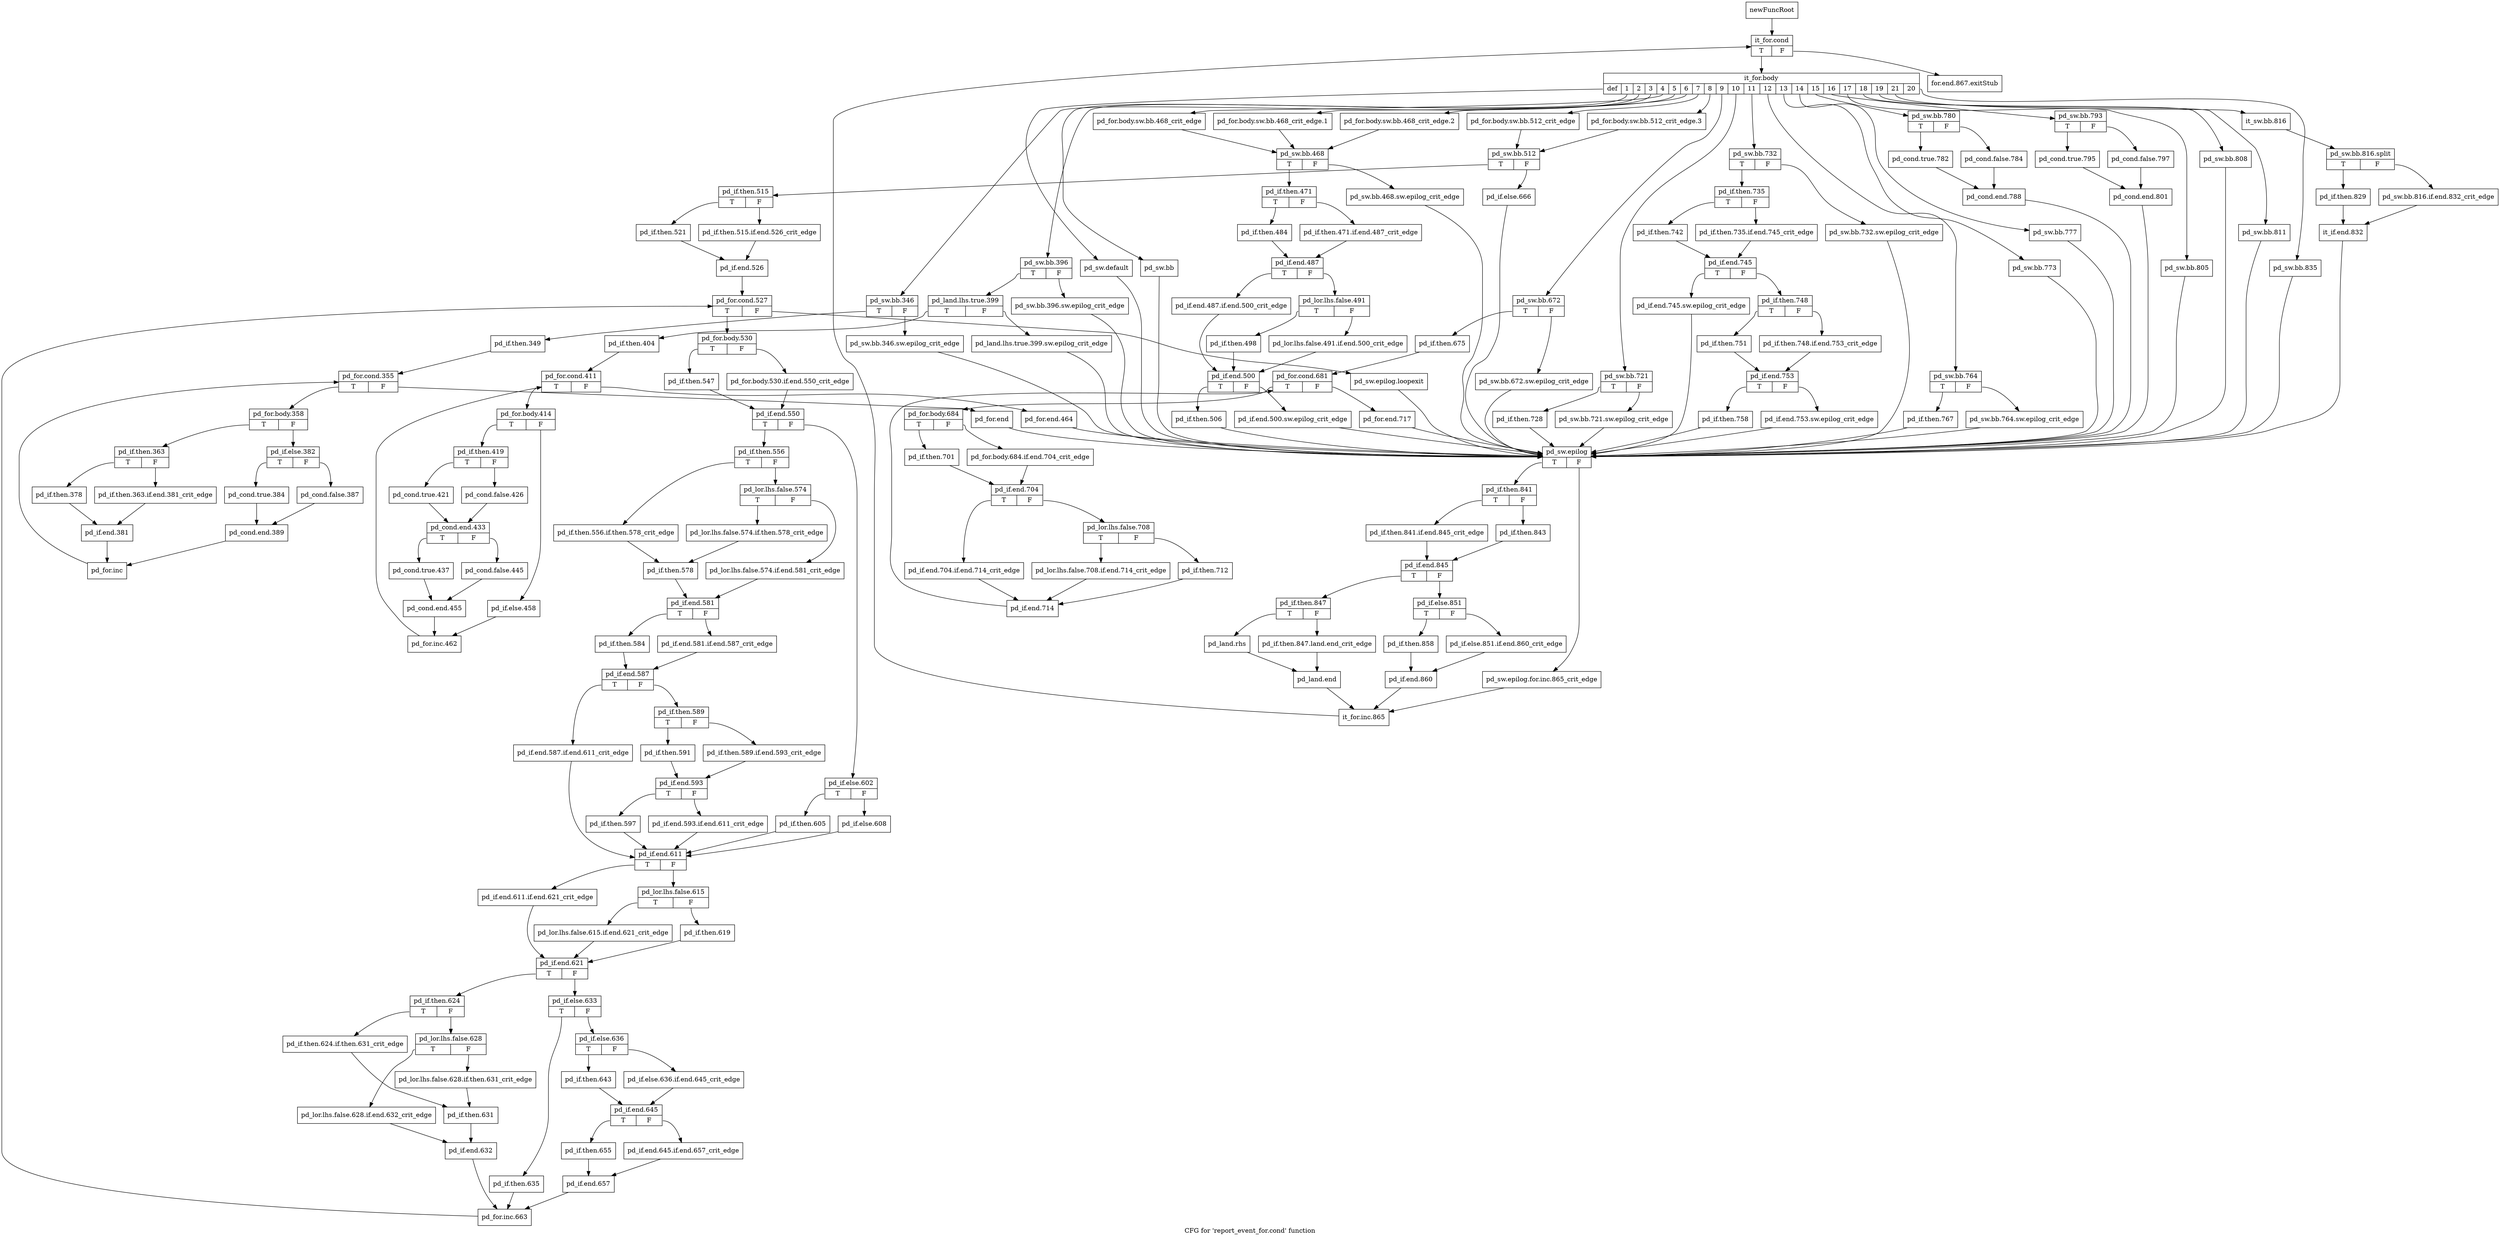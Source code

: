 digraph "CFG for 'report_event_for.cond' function" {
	label="CFG for 'report_event_for.cond' function";

	Node0x5974de0 [shape=record,label="{newFuncRoot}"];
	Node0x5974de0 -> Node0x5974e80;
	Node0x5974e30 [shape=record,label="{for.end.867.exitStub}"];
	Node0x5974e80 [shape=record,label="{it_for.cond|{<s0>T|<s1>F}}"];
	Node0x5974e80:s0 -> Node0x5974ed0;
	Node0x5974e80:s1 -> Node0x5974e30;
	Node0x5974ed0 [shape=record,label="{it_for.body|{<s0>def|<s1>1|<s2>2|<s3>3|<s4>4|<s5>5|<s6>6|<s7>7|<s8>8|<s9>9|<s10>10|<s11>11|<s12>12|<s13>13|<s14>14|<s15>15|<s16>16|<s17>17|<s18>18|<s19>19|<s20>21|<s21>20}}"];
	Node0x5974ed0:s0 -> Node0x5978030;
	Node0x5974ed0:s1 -> Node0x5977fe0;
	Node0x5974ed0:s2 -> Node0x5977b30;
	Node0x5974ed0:s3 -> Node0x59775e0;
	Node0x5974ed0:s4 -> Node0x5977180;
	Node0x5974ed0:s5 -> Node0x5977130;
	Node0x5974ed0:s6 -> Node0x59770e0;
	Node0x5974ed0:s7 -> Node0x5975f60;
	Node0x5974ed0:s8 -> Node0x5975f10;
	Node0x5974ed0:s9 -> Node0x5975ab0;
	Node0x5974ed0:s10 -> Node0x59759c0;
	Node0x5974ed0:s11 -> Node0x59755b0;
	Node0x5974ed0:s12 -> Node0x59754c0;
	Node0x5974ed0:s13 -> Node0x5975470;
	Node0x5974ed0:s14 -> Node0x5975420;
	Node0x5974ed0:s15 -> Node0x59752e0;
	Node0x5974ed0:s16 -> Node0x59751a0;
	Node0x5974ed0:s17 -> Node0x5975150;
	Node0x5974ed0:s18 -> Node0x5975100;
	Node0x5974ed0:s19 -> Node0x59750b0;
	Node0x5974ed0:s20 -> Node0x5974f70;
	Node0x5974ed0:s21 -> Node0x5974f20;
	Node0x5974f20 [shape=record,label="{pd_sw.bb.835}"];
	Node0x5974f20 -> Node0x5978080;
	Node0x5974f70 [shape=record,label="{it_sw.bb.816}"];
	Node0x5974f70 -> Node0x64f43a0;
	Node0x64f43a0 [shape=record,label="{pd_sw.bb.816.split|{<s0>T|<s1>F}}"];
	Node0x64f43a0:s0 -> Node0x5975010;
	Node0x64f43a0:s1 -> Node0x5974fc0;
	Node0x5974fc0 [shape=record,label="{pd_sw.bb.816.if.end.832_crit_edge}"];
	Node0x5974fc0 -> Node0x5975060;
	Node0x5975010 [shape=record,label="{pd_if.then.829}"];
	Node0x5975010 -> Node0x5975060;
	Node0x5975060 [shape=record,label="{it_if.end.832}"];
	Node0x5975060 -> Node0x5978080;
	Node0x59750b0 [shape=record,label="{pd_sw.bb.811}"];
	Node0x59750b0 -> Node0x5978080;
	Node0x5975100 [shape=record,label="{pd_sw.bb.808}"];
	Node0x5975100 -> Node0x5978080;
	Node0x5975150 [shape=record,label="{pd_sw.bb.805}"];
	Node0x5975150 -> Node0x5978080;
	Node0x59751a0 [shape=record,label="{pd_sw.bb.793|{<s0>T|<s1>F}}"];
	Node0x59751a0:s0 -> Node0x5975240;
	Node0x59751a0:s1 -> Node0x59751f0;
	Node0x59751f0 [shape=record,label="{pd_cond.false.797}"];
	Node0x59751f0 -> Node0x5975290;
	Node0x5975240 [shape=record,label="{pd_cond.true.795}"];
	Node0x5975240 -> Node0x5975290;
	Node0x5975290 [shape=record,label="{pd_cond.end.801}"];
	Node0x5975290 -> Node0x5978080;
	Node0x59752e0 [shape=record,label="{pd_sw.bb.780|{<s0>T|<s1>F}}"];
	Node0x59752e0:s0 -> Node0x5975380;
	Node0x59752e0:s1 -> Node0x5975330;
	Node0x5975330 [shape=record,label="{pd_cond.false.784}"];
	Node0x5975330 -> Node0x59753d0;
	Node0x5975380 [shape=record,label="{pd_cond.true.782}"];
	Node0x5975380 -> Node0x59753d0;
	Node0x59753d0 [shape=record,label="{pd_cond.end.788}"];
	Node0x59753d0 -> Node0x5978080;
	Node0x5975420 [shape=record,label="{pd_sw.bb.777}"];
	Node0x5975420 -> Node0x5978080;
	Node0x5975470 [shape=record,label="{pd_sw.bb.773}"];
	Node0x5975470 -> Node0x5978080;
	Node0x59754c0 [shape=record,label="{pd_sw.bb.764|{<s0>T|<s1>F}}"];
	Node0x59754c0:s0 -> Node0x5975560;
	Node0x59754c0:s1 -> Node0x5975510;
	Node0x5975510 [shape=record,label="{pd_sw.bb.764.sw.epilog_crit_edge}"];
	Node0x5975510 -> Node0x5978080;
	Node0x5975560 [shape=record,label="{pd_if.then.767}"];
	Node0x5975560 -> Node0x5978080;
	Node0x59755b0 [shape=record,label="{pd_sw.bb.732|{<s0>T|<s1>F}}"];
	Node0x59755b0:s0 -> Node0x5975650;
	Node0x59755b0:s1 -> Node0x5975600;
	Node0x5975600 [shape=record,label="{pd_sw.bb.732.sw.epilog_crit_edge}"];
	Node0x5975600 -> Node0x5978080;
	Node0x5975650 [shape=record,label="{pd_if.then.735|{<s0>T|<s1>F}}"];
	Node0x5975650:s0 -> Node0x59756f0;
	Node0x5975650:s1 -> Node0x59756a0;
	Node0x59756a0 [shape=record,label="{pd_if.then.735.if.end.745_crit_edge}"];
	Node0x59756a0 -> Node0x5975740;
	Node0x59756f0 [shape=record,label="{pd_if.then.742}"];
	Node0x59756f0 -> Node0x5975740;
	Node0x5975740 [shape=record,label="{pd_if.end.745|{<s0>T|<s1>F}}"];
	Node0x5975740:s0 -> Node0x5975970;
	Node0x5975740:s1 -> Node0x5975790;
	Node0x5975790 [shape=record,label="{pd_if.then.748|{<s0>T|<s1>F}}"];
	Node0x5975790:s0 -> Node0x5975830;
	Node0x5975790:s1 -> Node0x59757e0;
	Node0x59757e0 [shape=record,label="{pd_if.then.748.if.end.753_crit_edge}"];
	Node0x59757e0 -> Node0x5975880;
	Node0x5975830 [shape=record,label="{pd_if.then.751}"];
	Node0x5975830 -> Node0x5975880;
	Node0x5975880 [shape=record,label="{pd_if.end.753|{<s0>T|<s1>F}}"];
	Node0x5975880:s0 -> Node0x5975920;
	Node0x5975880:s1 -> Node0x59758d0;
	Node0x59758d0 [shape=record,label="{pd_if.end.753.sw.epilog_crit_edge}"];
	Node0x59758d0 -> Node0x5978080;
	Node0x5975920 [shape=record,label="{pd_if.then.758}"];
	Node0x5975920 -> Node0x5978080;
	Node0x5975970 [shape=record,label="{pd_if.end.745.sw.epilog_crit_edge}"];
	Node0x5975970 -> Node0x5978080;
	Node0x59759c0 [shape=record,label="{pd_sw.bb.721|{<s0>T|<s1>F}}"];
	Node0x59759c0:s0 -> Node0x5975a60;
	Node0x59759c0:s1 -> Node0x5975a10;
	Node0x5975a10 [shape=record,label="{pd_sw.bb.721.sw.epilog_crit_edge}"];
	Node0x5975a10 -> Node0x5978080;
	Node0x5975a60 [shape=record,label="{pd_if.then.728}"];
	Node0x5975a60 -> Node0x5978080;
	Node0x5975ab0 [shape=record,label="{pd_sw.bb.672|{<s0>T|<s1>F}}"];
	Node0x5975ab0:s0 -> Node0x5975b50;
	Node0x5975ab0:s1 -> Node0x5975b00;
	Node0x5975b00 [shape=record,label="{pd_sw.bb.672.sw.epilog_crit_edge}"];
	Node0x5975b00 -> Node0x5978080;
	Node0x5975b50 [shape=record,label="{pd_if.then.675}"];
	Node0x5975b50 -> Node0x5975ba0;
	Node0x5975ba0 [shape=record,label="{pd_for.cond.681|{<s0>T|<s1>F}}"];
	Node0x5975ba0:s0 -> Node0x5975c40;
	Node0x5975ba0:s1 -> Node0x5975bf0;
	Node0x5975bf0 [shape=record,label="{pd_for.end.717}"];
	Node0x5975bf0 -> Node0x5978080;
	Node0x5975c40 [shape=record,label="{pd_for.body.684|{<s0>T|<s1>F}}"];
	Node0x5975c40:s0 -> Node0x5975ce0;
	Node0x5975c40:s1 -> Node0x5975c90;
	Node0x5975c90 [shape=record,label="{pd_for.body.684.if.end.704_crit_edge}"];
	Node0x5975c90 -> Node0x5975d30;
	Node0x5975ce0 [shape=record,label="{pd_if.then.701}"];
	Node0x5975ce0 -> Node0x5975d30;
	Node0x5975d30 [shape=record,label="{pd_if.end.704|{<s0>T|<s1>F}}"];
	Node0x5975d30:s0 -> Node0x5975e70;
	Node0x5975d30:s1 -> Node0x5975d80;
	Node0x5975d80 [shape=record,label="{pd_lor.lhs.false.708|{<s0>T|<s1>F}}"];
	Node0x5975d80:s0 -> Node0x5975e20;
	Node0x5975d80:s1 -> Node0x5975dd0;
	Node0x5975dd0 [shape=record,label="{pd_if.then.712}"];
	Node0x5975dd0 -> Node0x5975ec0;
	Node0x5975e20 [shape=record,label="{pd_lor.lhs.false.708.if.end.714_crit_edge}"];
	Node0x5975e20 -> Node0x5975ec0;
	Node0x5975e70 [shape=record,label="{pd_if.end.704.if.end.714_crit_edge}"];
	Node0x5975e70 -> Node0x5975ec0;
	Node0x5975ec0 [shape=record,label="{pd_if.end.714}"];
	Node0x5975ec0 -> Node0x5975ba0;
	Node0x5975f10 [shape=record,label="{pd_for.body.sw.bb.512_crit_edge.3}"];
	Node0x5975f10 -> Node0x5975fb0;
	Node0x5975f60 [shape=record,label="{pd_for.body.sw.bb.512_crit_edge}"];
	Node0x5975f60 -> Node0x5975fb0;
	Node0x5975fb0 [shape=record,label="{pd_sw.bb.512|{<s0>T|<s1>F}}"];
	Node0x5975fb0:s0 -> Node0x5976050;
	Node0x5975fb0:s1 -> Node0x5976000;
	Node0x5976000 [shape=record,label="{pd_if.else.666}"];
	Node0x5976000 -> Node0x5978080;
	Node0x5976050 [shape=record,label="{pd_if.then.515|{<s0>T|<s1>F}}"];
	Node0x5976050:s0 -> Node0x59760f0;
	Node0x5976050:s1 -> Node0x59760a0;
	Node0x59760a0 [shape=record,label="{pd_if.then.515.if.end.526_crit_edge}"];
	Node0x59760a0 -> Node0x5976140;
	Node0x59760f0 [shape=record,label="{pd_if.then.521}"];
	Node0x59760f0 -> Node0x5976140;
	Node0x5976140 [shape=record,label="{pd_if.end.526}"];
	Node0x5976140 -> Node0x5976190;
	Node0x5976190 [shape=record,label="{pd_for.cond.527|{<s0>T|<s1>F}}"];
	Node0x5976190:s0 -> Node0x5976230;
	Node0x5976190:s1 -> Node0x59761e0;
	Node0x59761e0 [shape=record,label="{pd_sw.epilog.loopexit}"];
	Node0x59761e0 -> Node0x5978080;
	Node0x5976230 [shape=record,label="{pd_for.body.530|{<s0>T|<s1>F}}"];
	Node0x5976230:s0 -> Node0x59762d0;
	Node0x5976230:s1 -> Node0x5976280;
	Node0x5976280 [shape=record,label="{pd_for.body.530.if.end.550_crit_edge}"];
	Node0x5976280 -> Node0x5976320;
	Node0x59762d0 [shape=record,label="{pd_if.then.547}"];
	Node0x59762d0 -> Node0x5976320;
	Node0x5976320 [shape=record,label="{pd_if.end.550|{<s0>T|<s1>F}}"];
	Node0x5976320:s0 -> Node0x5976460;
	Node0x5976320:s1 -> Node0x5976370;
	Node0x5976370 [shape=record,label="{pd_if.else.602|{<s0>T|<s1>F}}"];
	Node0x5976370:s0 -> Node0x5976410;
	Node0x5976370:s1 -> Node0x59763c0;
	Node0x59763c0 [shape=record,label="{pd_if.else.608}"];
	Node0x59763c0 -> Node0x59769b0;
	Node0x5976410 [shape=record,label="{pd_if.then.605}"];
	Node0x5976410 -> Node0x59769b0;
	Node0x5976460 [shape=record,label="{pd_if.then.556|{<s0>T|<s1>F}}"];
	Node0x5976460:s0 -> Node0x59765a0;
	Node0x5976460:s1 -> Node0x59764b0;
	Node0x59764b0 [shape=record,label="{pd_lor.lhs.false.574|{<s0>T|<s1>F}}"];
	Node0x59764b0:s0 -> Node0x5976550;
	Node0x59764b0:s1 -> Node0x5976500;
	Node0x5976500 [shape=record,label="{pd_lor.lhs.false.574.if.end.581_crit_edge}"];
	Node0x5976500 -> Node0x5976640;
	Node0x5976550 [shape=record,label="{pd_lor.lhs.false.574.if.then.578_crit_edge}"];
	Node0x5976550 -> Node0x59765f0;
	Node0x59765a0 [shape=record,label="{pd_if.then.556.if.then.578_crit_edge}"];
	Node0x59765a0 -> Node0x59765f0;
	Node0x59765f0 [shape=record,label="{pd_if.then.578}"];
	Node0x59765f0 -> Node0x5976640;
	Node0x5976640 [shape=record,label="{pd_if.end.581|{<s0>T|<s1>F}}"];
	Node0x5976640:s0 -> Node0x59766e0;
	Node0x5976640:s1 -> Node0x5976690;
	Node0x5976690 [shape=record,label="{pd_if.end.581.if.end.587_crit_edge}"];
	Node0x5976690 -> Node0x5976730;
	Node0x59766e0 [shape=record,label="{pd_if.then.584}"];
	Node0x59766e0 -> Node0x5976730;
	Node0x5976730 [shape=record,label="{pd_if.end.587|{<s0>T|<s1>F}}"];
	Node0x5976730:s0 -> Node0x5976960;
	Node0x5976730:s1 -> Node0x5976780;
	Node0x5976780 [shape=record,label="{pd_if.then.589|{<s0>T|<s1>F}}"];
	Node0x5976780:s0 -> Node0x5976820;
	Node0x5976780:s1 -> Node0x59767d0;
	Node0x59767d0 [shape=record,label="{pd_if.then.589.if.end.593_crit_edge}"];
	Node0x59767d0 -> Node0x5976870;
	Node0x5976820 [shape=record,label="{pd_if.then.591}"];
	Node0x5976820 -> Node0x5976870;
	Node0x5976870 [shape=record,label="{pd_if.end.593|{<s0>T|<s1>F}}"];
	Node0x5976870:s0 -> Node0x5976910;
	Node0x5976870:s1 -> Node0x59768c0;
	Node0x59768c0 [shape=record,label="{pd_if.end.593.if.end.611_crit_edge}"];
	Node0x59768c0 -> Node0x59769b0;
	Node0x5976910 [shape=record,label="{pd_if.then.597}"];
	Node0x5976910 -> Node0x59769b0;
	Node0x5976960 [shape=record,label="{pd_if.end.587.if.end.611_crit_edge}"];
	Node0x5976960 -> Node0x59769b0;
	Node0x59769b0 [shape=record,label="{pd_if.end.611|{<s0>T|<s1>F}}"];
	Node0x59769b0:s0 -> Node0x5976af0;
	Node0x59769b0:s1 -> Node0x5976a00;
	Node0x5976a00 [shape=record,label="{pd_lor.lhs.false.615|{<s0>T|<s1>F}}"];
	Node0x5976a00:s0 -> Node0x5976aa0;
	Node0x5976a00:s1 -> Node0x5976a50;
	Node0x5976a50 [shape=record,label="{pd_if.then.619}"];
	Node0x5976a50 -> Node0x5976b40;
	Node0x5976aa0 [shape=record,label="{pd_lor.lhs.false.615.if.end.621_crit_edge}"];
	Node0x5976aa0 -> Node0x5976b40;
	Node0x5976af0 [shape=record,label="{pd_if.end.611.if.end.621_crit_edge}"];
	Node0x5976af0 -> Node0x5976b40;
	Node0x5976b40 [shape=record,label="{pd_if.end.621|{<s0>T|<s1>F}}"];
	Node0x5976b40:s0 -> Node0x5976e60;
	Node0x5976b40:s1 -> Node0x5976b90;
	Node0x5976b90 [shape=record,label="{pd_if.else.633|{<s0>T|<s1>F}}"];
	Node0x5976b90:s0 -> Node0x5976e10;
	Node0x5976b90:s1 -> Node0x5976be0;
	Node0x5976be0 [shape=record,label="{pd_if.else.636|{<s0>T|<s1>F}}"];
	Node0x5976be0:s0 -> Node0x5976c80;
	Node0x5976be0:s1 -> Node0x5976c30;
	Node0x5976c30 [shape=record,label="{pd_if.else.636.if.end.645_crit_edge}"];
	Node0x5976c30 -> Node0x5976cd0;
	Node0x5976c80 [shape=record,label="{pd_if.then.643}"];
	Node0x5976c80 -> Node0x5976cd0;
	Node0x5976cd0 [shape=record,label="{pd_if.end.645|{<s0>T|<s1>F}}"];
	Node0x5976cd0:s0 -> Node0x5976d70;
	Node0x5976cd0:s1 -> Node0x5976d20;
	Node0x5976d20 [shape=record,label="{pd_if.end.645.if.end.657_crit_edge}"];
	Node0x5976d20 -> Node0x5976dc0;
	Node0x5976d70 [shape=record,label="{pd_if.then.655}"];
	Node0x5976d70 -> Node0x5976dc0;
	Node0x5976dc0 [shape=record,label="{pd_if.end.657}"];
	Node0x5976dc0 -> Node0x5977090;
	Node0x5976e10 [shape=record,label="{pd_if.then.635}"];
	Node0x5976e10 -> Node0x5977090;
	Node0x5976e60 [shape=record,label="{pd_if.then.624|{<s0>T|<s1>F}}"];
	Node0x5976e60:s0 -> Node0x5976fa0;
	Node0x5976e60:s1 -> Node0x5976eb0;
	Node0x5976eb0 [shape=record,label="{pd_lor.lhs.false.628|{<s0>T|<s1>F}}"];
	Node0x5976eb0:s0 -> Node0x5976f50;
	Node0x5976eb0:s1 -> Node0x5976f00;
	Node0x5976f00 [shape=record,label="{pd_lor.lhs.false.628.if.then.631_crit_edge}"];
	Node0x5976f00 -> Node0x5976ff0;
	Node0x5976f50 [shape=record,label="{pd_lor.lhs.false.628.if.end.632_crit_edge}"];
	Node0x5976f50 -> Node0x5977040;
	Node0x5976fa0 [shape=record,label="{pd_if.then.624.if.then.631_crit_edge}"];
	Node0x5976fa0 -> Node0x5976ff0;
	Node0x5976ff0 [shape=record,label="{pd_if.then.631}"];
	Node0x5976ff0 -> Node0x5977040;
	Node0x5977040 [shape=record,label="{pd_if.end.632}"];
	Node0x5977040 -> Node0x5977090;
	Node0x5977090 [shape=record,label="{pd_for.inc.663}"];
	Node0x5977090 -> Node0x5976190;
	Node0x59770e0 [shape=record,label="{pd_for.body.sw.bb.468_crit_edge.2}"];
	Node0x59770e0 -> Node0x59771d0;
	Node0x5977130 [shape=record,label="{pd_for.body.sw.bb.468_crit_edge.1}"];
	Node0x5977130 -> Node0x59771d0;
	Node0x5977180 [shape=record,label="{pd_for.body.sw.bb.468_crit_edge}"];
	Node0x5977180 -> Node0x59771d0;
	Node0x59771d0 [shape=record,label="{pd_sw.bb.468|{<s0>T|<s1>F}}"];
	Node0x59771d0:s0 -> Node0x5977270;
	Node0x59771d0:s1 -> Node0x5977220;
	Node0x5977220 [shape=record,label="{pd_sw.bb.468.sw.epilog_crit_edge}"];
	Node0x5977220 -> Node0x5978080;
	Node0x5977270 [shape=record,label="{pd_if.then.471|{<s0>T|<s1>F}}"];
	Node0x5977270:s0 -> Node0x5977310;
	Node0x5977270:s1 -> Node0x59772c0;
	Node0x59772c0 [shape=record,label="{pd_if.then.471.if.end.487_crit_edge}"];
	Node0x59772c0 -> Node0x5977360;
	Node0x5977310 [shape=record,label="{pd_if.then.484}"];
	Node0x5977310 -> Node0x5977360;
	Node0x5977360 [shape=record,label="{pd_if.end.487|{<s0>T|<s1>F}}"];
	Node0x5977360:s0 -> Node0x59774a0;
	Node0x5977360:s1 -> Node0x59773b0;
	Node0x59773b0 [shape=record,label="{pd_lor.lhs.false.491|{<s0>T|<s1>F}}"];
	Node0x59773b0:s0 -> Node0x5977450;
	Node0x59773b0:s1 -> Node0x5977400;
	Node0x5977400 [shape=record,label="{pd_lor.lhs.false.491.if.end.500_crit_edge}"];
	Node0x5977400 -> Node0x59774f0;
	Node0x5977450 [shape=record,label="{pd_if.then.498}"];
	Node0x5977450 -> Node0x59774f0;
	Node0x59774a0 [shape=record,label="{pd_if.end.487.if.end.500_crit_edge}"];
	Node0x59774a0 -> Node0x59774f0;
	Node0x59774f0 [shape=record,label="{pd_if.end.500|{<s0>T|<s1>F}}"];
	Node0x59774f0:s0 -> Node0x5977590;
	Node0x59774f0:s1 -> Node0x5977540;
	Node0x5977540 [shape=record,label="{pd_if.end.500.sw.epilog_crit_edge}"];
	Node0x5977540 -> Node0x5978080;
	Node0x5977590 [shape=record,label="{pd_if.then.506}"];
	Node0x5977590 -> Node0x5978080;
	Node0x59775e0 [shape=record,label="{pd_sw.bb.396|{<s0>T|<s1>F}}"];
	Node0x59775e0:s0 -> Node0x5977680;
	Node0x59775e0:s1 -> Node0x5977630;
	Node0x5977630 [shape=record,label="{pd_sw.bb.396.sw.epilog_crit_edge}"];
	Node0x5977630 -> Node0x5978080;
	Node0x5977680 [shape=record,label="{pd_land.lhs.true.399|{<s0>T|<s1>F}}"];
	Node0x5977680:s0 -> Node0x5977720;
	Node0x5977680:s1 -> Node0x59776d0;
	Node0x59776d0 [shape=record,label="{pd_land.lhs.true.399.sw.epilog_crit_edge}"];
	Node0x59776d0 -> Node0x5978080;
	Node0x5977720 [shape=record,label="{pd_if.then.404}"];
	Node0x5977720 -> Node0x5977770;
	Node0x5977770 [shape=record,label="{pd_for.cond.411|{<s0>T|<s1>F}}"];
	Node0x5977770:s0 -> Node0x5977810;
	Node0x5977770:s1 -> Node0x59777c0;
	Node0x59777c0 [shape=record,label="{pd_for.end.464}"];
	Node0x59777c0 -> Node0x5978080;
	Node0x5977810 [shape=record,label="{pd_for.body.414|{<s0>T|<s1>F}}"];
	Node0x5977810:s0 -> Node0x59778b0;
	Node0x5977810:s1 -> Node0x5977860;
	Node0x5977860 [shape=record,label="{pd_if.else.458}"];
	Node0x5977860 -> Node0x5977ae0;
	Node0x59778b0 [shape=record,label="{pd_if.then.419|{<s0>T|<s1>F}}"];
	Node0x59778b0:s0 -> Node0x5977950;
	Node0x59778b0:s1 -> Node0x5977900;
	Node0x5977900 [shape=record,label="{pd_cond.false.426}"];
	Node0x5977900 -> Node0x59779a0;
	Node0x5977950 [shape=record,label="{pd_cond.true.421}"];
	Node0x5977950 -> Node0x59779a0;
	Node0x59779a0 [shape=record,label="{pd_cond.end.433|{<s0>T|<s1>F}}"];
	Node0x59779a0:s0 -> Node0x5977a40;
	Node0x59779a0:s1 -> Node0x59779f0;
	Node0x59779f0 [shape=record,label="{pd_cond.false.445}"];
	Node0x59779f0 -> Node0x5977a90;
	Node0x5977a40 [shape=record,label="{pd_cond.true.437}"];
	Node0x5977a40 -> Node0x5977a90;
	Node0x5977a90 [shape=record,label="{pd_cond.end.455}"];
	Node0x5977a90 -> Node0x5977ae0;
	Node0x5977ae0 [shape=record,label="{pd_for.inc.462}"];
	Node0x5977ae0 -> Node0x5977770;
	Node0x5977b30 [shape=record,label="{pd_sw.bb.346|{<s0>T|<s1>F}}"];
	Node0x5977b30:s0 -> Node0x5977bd0;
	Node0x5977b30:s1 -> Node0x5977b80;
	Node0x5977b80 [shape=record,label="{pd_sw.bb.346.sw.epilog_crit_edge}"];
	Node0x5977b80 -> Node0x5978080;
	Node0x5977bd0 [shape=record,label="{pd_if.then.349}"];
	Node0x5977bd0 -> Node0x5977c20;
	Node0x5977c20 [shape=record,label="{pd_for.cond.355|{<s0>T|<s1>F}}"];
	Node0x5977c20:s0 -> Node0x5977cc0;
	Node0x5977c20:s1 -> Node0x5977c70;
	Node0x5977c70 [shape=record,label="{pd_for.end}"];
	Node0x5977c70 -> Node0x5978080;
	Node0x5977cc0 [shape=record,label="{pd_for.body.358|{<s0>T|<s1>F}}"];
	Node0x5977cc0:s0 -> Node0x5977e50;
	Node0x5977cc0:s1 -> Node0x5977d10;
	Node0x5977d10 [shape=record,label="{pd_if.else.382|{<s0>T|<s1>F}}"];
	Node0x5977d10:s0 -> Node0x5977db0;
	Node0x5977d10:s1 -> Node0x5977d60;
	Node0x5977d60 [shape=record,label="{pd_cond.false.387}"];
	Node0x5977d60 -> Node0x5977e00;
	Node0x5977db0 [shape=record,label="{pd_cond.true.384}"];
	Node0x5977db0 -> Node0x5977e00;
	Node0x5977e00 [shape=record,label="{pd_cond.end.389}"];
	Node0x5977e00 -> Node0x5977f90;
	Node0x5977e50 [shape=record,label="{pd_if.then.363|{<s0>T|<s1>F}}"];
	Node0x5977e50:s0 -> Node0x5977ef0;
	Node0x5977e50:s1 -> Node0x5977ea0;
	Node0x5977ea0 [shape=record,label="{pd_if.then.363.if.end.381_crit_edge}"];
	Node0x5977ea0 -> Node0x5977f40;
	Node0x5977ef0 [shape=record,label="{pd_if.then.378}"];
	Node0x5977ef0 -> Node0x5977f40;
	Node0x5977f40 [shape=record,label="{pd_if.end.381}"];
	Node0x5977f40 -> Node0x5977f90;
	Node0x5977f90 [shape=record,label="{pd_for.inc}"];
	Node0x5977f90 -> Node0x5977c20;
	Node0x5977fe0 [shape=record,label="{pd_sw.bb}"];
	Node0x5977fe0 -> Node0x5978080;
	Node0x5978030 [shape=record,label="{pd_sw.default}"];
	Node0x5978030 -> Node0x5978080;
	Node0x5978080 [shape=record,label="{pd_sw.epilog|{<s0>T|<s1>F}}"];
	Node0x5978080:s0 -> Node0x5978120;
	Node0x5978080:s1 -> Node0x59780d0;
	Node0x59780d0 [shape=record,label="{pd_sw.epilog.for.inc.865_crit_edge}"];
	Node0x59780d0 -> Node0x59784e0;
	Node0x5978120 [shape=record,label="{pd_if.then.841|{<s0>T|<s1>F}}"];
	Node0x5978120:s0 -> Node0x59781c0;
	Node0x5978120:s1 -> Node0x5978170;
	Node0x5978170 [shape=record,label="{pd_if.then.843}"];
	Node0x5978170 -> Node0x5978210;
	Node0x59781c0 [shape=record,label="{pd_if.then.841.if.end.845_crit_edge}"];
	Node0x59781c0 -> Node0x5978210;
	Node0x5978210 [shape=record,label="{pd_if.end.845|{<s0>T|<s1>F}}"];
	Node0x5978210:s0 -> Node0x59783a0;
	Node0x5978210:s1 -> Node0x5978260;
	Node0x5978260 [shape=record,label="{pd_if.else.851|{<s0>T|<s1>F}}"];
	Node0x5978260:s0 -> Node0x5978300;
	Node0x5978260:s1 -> Node0x59782b0;
	Node0x59782b0 [shape=record,label="{pd_if.else.851.if.end.860_crit_edge}"];
	Node0x59782b0 -> Node0x5978350;
	Node0x5978300 [shape=record,label="{pd_if.then.858}"];
	Node0x5978300 -> Node0x5978350;
	Node0x5978350 [shape=record,label="{pd_if.end.860}"];
	Node0x5978350 -> Node0x59784e0;
	Node0x59783a0 [shape=record,label="{pd_if.then.847|{<s0>T|<s1>F}}"];
	Node0x59783a0:s0 -> Node0x5978440;
	Node0x59783a0:s1 -> Node0x59783f0;
	Node0x59783f0 [shape=record,label="{pd_if.then.847.land.end_crit_edge}"];
	Node0x59783f0 -> Node0x5978490;
	Node0x5978440 [shape=record,label="{pd_land.rhs}"];
	Node0x5978440 -> Node0x5978490;
	Node0x5978490 [shape=record,label="{pd_land.end}"];
	Node0x5978490 -> Node0x59784e0;
	Node0x59784e0 [shape=record,label="{it_for.inc.865}"];
	Node0x59784e0 -> Node0x5974e80;
}

